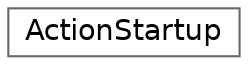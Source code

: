 digraph "Graphical Class Hierarchy"
{
 // LATEX_PDF_SIZE
  bgcolor="transparent";
  edge [fontname=Helvetica,fontsize=14,labelfontname=Helvetica,labelfontsize=14];
  node [fontname=Helvetica,fontsize=14,shape=box,height=0.2,width=0.4];
  rankdir="LR";
  Node0 [id="Node000000",label="ActionStartup",height=0.2,width=0.4,color="grey40", fillcolor="white", style="filled",URL="$d1/db8/classActionStartup.html",tooltip=" "];
}
